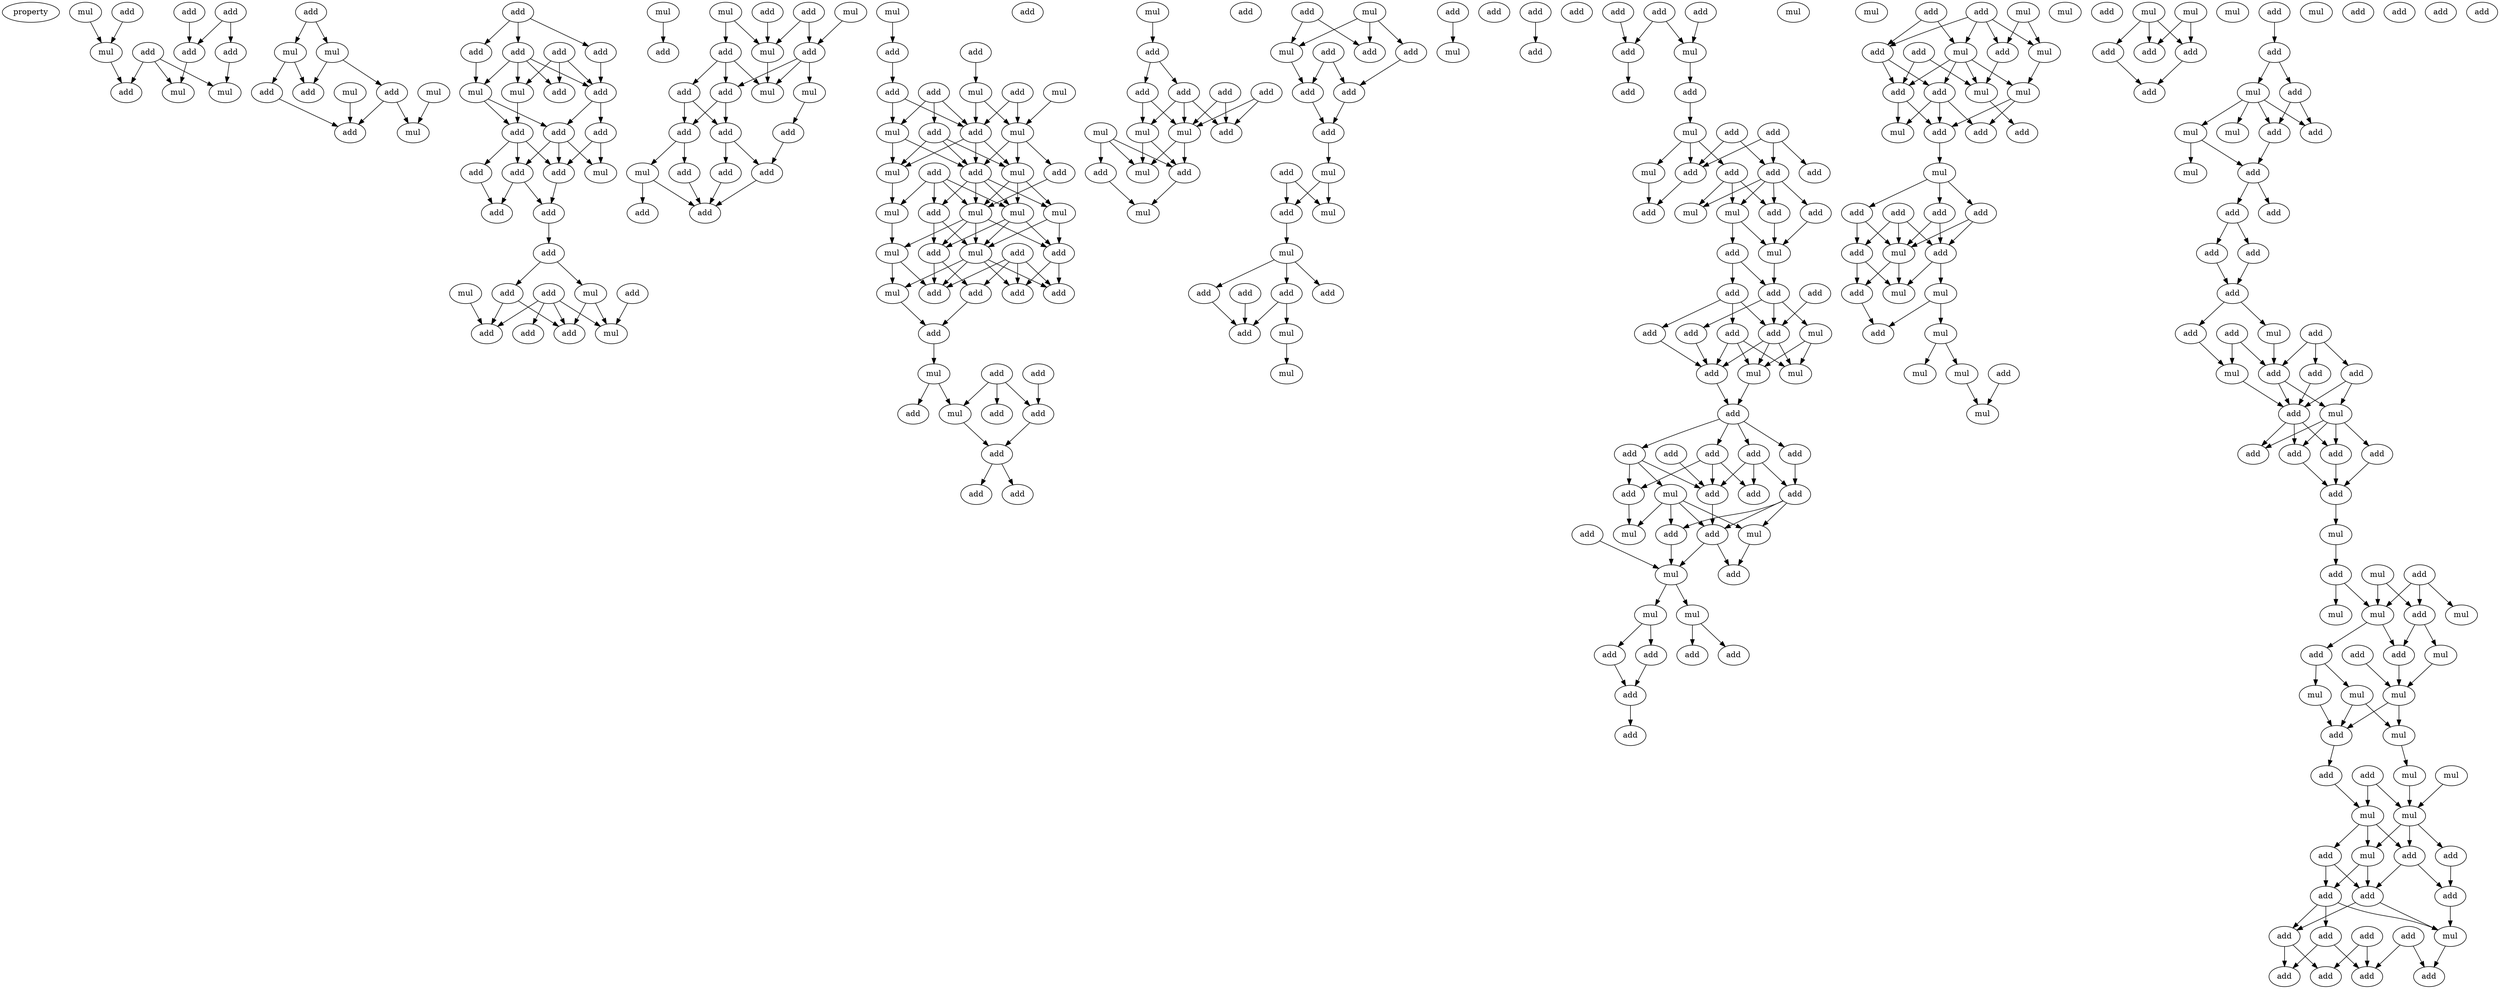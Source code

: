 digraph {
    node [fontcolor=black]
    property [mul=2,lf=1.9]
    0 [ label = mul ];
    1 [ label = add ];
    2 [ label = add ];
    3 [ label = add ];
    4 [ label = add ];
    5 [ label = add ];
    6 [ label = mul ];
    7 [ label = add ];
    8 [ label = add ];
    9 [ label = mul ];
    10 [ label = mul ];
    11 [ label = add ];
    12 [ label = mul ];
    13 [ label = mul ];
    14 [ label = mul ];
    15 [ label = add ];
    16 [ label = mul ];
    17 [ label = add ];
    18 [ label = add ];
    19 [ label = mul ];
    20 [ label = add ];
    21 [ label = add ];
    22 [ label = add ];
    23 [ label = add ];
    24 [ label = add ];
    25 [ label = add ];
    26 [ label = add ];
    27 [ label = add ];
    28 [ label = mul ];
    29 [ label = mul ];
    30 [ label = add ];
    31 [ label = add ];
    32 [ label = add ];
    33 [ label = add ];
    34 [ label = mul ];
    35 [ label = add ];
    36 [ label = add ];
    37 [ label = add ];
    38 [ label = add ];
    39 [ label = add ];
    40 [ label = add ];
    41 [ label = add ];
    42 [ label = add ];
    43 [ label = mul ];
    44 [ label = mul ];
    45 [ label = add ];
    46 [ label = add ];
    47 [ label = add ];
    48 [ label = mul ];
    49 [ label = mul ];
    50 [ label = add ];
    51 [ label = mul ];
    52 [ label = add ];
    53 [ label = mul ];
    54 [ label = add ];
    55 [ label = mul ];
    56 [ label = add ];
    57 [ label = add ];
    58 [ label = mul ];
    59 [ label = mul ];
    60 [ label = add ];
    61 [ label = add ];
    62 [ label = add ];
    63 [ label = add ];
    64 [ label = add ];
    65 [ label = add ];
    66 [ label = add ];
    67 [ label = add ];
    68 [ label = mul ];
    69 [ label = add ];
    70 [ label = add ];
    71 [ label = mul ];
    72 [ label = add ];
    73 [ label = add ];
    74 [ label = mul ];
    75 [ label = add ];
    76 [ label = mul ];
    77 [ label = add ];
    78 [ label = add ];
    79 [ label = add ];
    80 [ label = add ];
    81 [ label = mul ];
    82 [ label = mul ];
    83 [ label = mul ];
    84 [ label = add ];
    85 [ label = mul ];
    86 [ label = add ];
    87 [ label = add ];
    88 [ label = mul ];
    89 [ label = mul ];
    90 [ label = mul ];
    91 [ label = add ];
    92 [ label = mul ];
    93 [ label = add ];
    94 [ label = mul ];
    95 [ label = add ];
    96 [ label = add ];
    97 [ label = mul ];
    98 [ label = add ];
    99 [ label = mul ];
    100 [ label = add ];
    101 [ label = add ];
    102 [ label = add ];
    103 [ label = add ];
    104 [ label = mul ];
    105 [ label = add ];
    106 [ label = add ];
    107 [ label = add ];
    108 [ label = add ];
    109 [ label = mul ];
    110 [ label = add ];
    111 [ label = add ];
    112 [ label = add ];
    113 [ label = mul ];
    114 [ label = add ];
    115 [ label = add ];
    116 [ label = add ];
    117 [ label = add ];
    118 [ label = add ];
    119 [ label = add ];
    120 [ label = add ];
    121 [ label = add ];
    122 [ label = mul ];
    123 [ label = mul ];
    124 [ label = mul ];
    125 [ label = add ];
    126 [ label = add ];
    127 [ label = add ];
    128 [ label = mul ];
    129 [ label = mul ];
    130 [ label = add ];
    131 [ label = mul ];
    132 [ label = mul ];
    133 [ label = add ];
    134 [ label = add ];
    135 [ label = add ];
    136 [ label = add ];
    137 [ label = add ];
    138 [ label = add ];
    139 [ label = add ];
    140 [ label = add ];
    141 [ label = mul ];
    142 [ label = add ];
    143 [ label = add ];
    144 [ label = mul ];
    145 [ label = mul ];
    146 [ label = mul ];
    147 [ label = add ];
    148 [ label = add ];
    149 [ label = add ];
    150 [ label = add ];
    151 [ label = add ];
    152 [ label = add ];
    153 [ label = mul ];
    154 [ label = add ];
    155 [ label = mul ];
    156 [ label = add ];
    157 [ label = add ];
    158 [ label = add ];
    159 [ label = add ];
    160 [ label = add ];
    161 [ label = mul ];
    162 [ label = add ];
    163 [ label = add ];
    164 [ label = mul ];
    165 [ label = add ];
    166 [ label = add ];
    167 [ label = add ];
    168 [ label = mul ];
    169 [ label = add ];
    170 [ label = add ];
    171 [ label = add ];
    172 [ label = mul ];
    173 [ label = add ];
    174 [ label = mul ];
    175 [ label = add ];
    176 [ label = add ];
    177 [ label = mul ];
    178 [ label = add ];
    179 [ label = add ];
    180 [ label = add ];
    181 [ label = add ];
    182 [ label = add ];
    183 [ label = add ];
    184 [ label = mul ];
    185 [ label = add ];
    186 [ label = add ];
    187 [ label = add ];
    188 [ label = mul ];
    189 [ label = mul ];
    190 [ label = add ];
    191 [ label = add ];
    192 [ label = add ];
    193 [ label = add ];
    194 [ label = add ];
    195 [ label = add ];
    196 [ label = add ];
    197 [ label = add ];
    198 [ label = add ];
    199 [ label = add ];
    200 [ label = mul ];
    201 [ label = add ];
    202 [ label = mul ];
    203 [ label = mul ];
    204 [ label = add ];
    205 [ label = add ];
    206 [ label = mul ];
    207 [ label = add ];
    208 [ label = mul ];
    209 [ label = mul ];
    210 [ label = mul ];
    211 [ label = add ];
    212 [ label = add ];
    213 [ label = add ];
    214 [ label = add ];
    215 [ label = mul ];
    216 [ label = add ];
    217 [ label = add ];
    218 [ label = add ];
    219 [ label = add ];
    220 [ label = mul ];
    221 [ label = add ];
    222 [ label = mul ];
    223 [ label = add ];
    224 [ label = mul ];
    225 [ label = add ];
    226 [ label = mul ];
    227 [ label = add ];
    228 [ label = add ];
    229 [ label = mul ];
    230 [ label = add ];
    231 [ label = mul ];
    232 [ label = add ];
    233 [ label = add ];
    234 [ label = mul ];
    235 [ label = mul ];
    236 [ label = add ];
    237 [ label = add ];
    238 [ label = add ];
    239 [ label = add ];
    240 [ label = add ];
    241 [ label = add ];
    242 [ label = mul ];
    243 [ label = mul ];
    244 [ label = mul ];
    245 [ label = add ];
    246 [ label = mul ];
    247 [ label = add ];
    248 [ label = mul ];
    249 [ label = mul ];
    250 [ label = add ];
    251 [ label = add ];
    252 [ label = mul ];
    253 [ label = mul ];
    254 [ label = mul ];
    255 [ label = add ];
    256 [ label = add ];
    257 [ label = add ];
    258 [ label = mul ];
    259 [ label = add ];
    260 [ label = add ];
    261 [ label = mul ];
    262 [ label = add ];
    263 [ label = mul ];
    264 [ label = add ];
    265 [ label = mul ];
    266 [ label = add ];
    267 [ label = mul ];
    268 [ label = add ];
    269 [ label = add ];
    270 [ label = mul ];
    271 [ label = add ];
    272 [ label = add ];
    273 [ label = add ];
    274 [ label = add ];
    275 [ label = add ];
    276 [ label = add ];
    277 [ label = add ];
    278 [ label = add ];
    279 [ label = add ];
    280 [ label = add ];
    281 [ label = mul ];
    282 [ label = add ];
    283 [ label = add ];
    284 [ label = mul ];
    285 [ label = add ];
    286 [ label = add ];
    287 [ label = add ];
    288 [ label = mul ];
    289 [ label = add ];
    290 [ label = add ];
    291 [ label = add ];
    292 [ label = add ];
    293 [ label = add ];
    294 [ label = add ];
    295 [ label = mul ];
    296 [ label = add ];
    297 [ label = mul ];
    298 [ label = add ];
    299 [ label = mul ];
    300 [ label = mul ];
    301 [ label = add ];
    302 [ label = mul ];
    303 [ label = mul ];
    304 [ label = add ];
    305 [ label = add ];
    306 [ label = add ];
    307 [ label = mul ];
    308 [ label = mul ];
    309 [ label = mul ];
    310 [ label = mul ];
    311 [ label = add ];
    312 [ label = mul ];
    313 [ label = mul ];
    314 [ label = add ];
    315 [ label = add ];
    316 [ label = mul ];
    317 [ label = mul ];
    318 [ label = add ];
    319 [ label = mul ];
    320 [ label = add ];
    321 [ label = add ];
    322 [ label = add ];
    323 [ label = add ];
    324 [ label = add ];
    325 [ label = add ];
    326 [ label = add ];
    327 [ label = mul ];
    328 [ label = add ];
    329 [ label = add ];
    330 [ label = add ];
    331 [ label = add ];
    332 [ label = add ];
    333 [ label = add ];
    0 -> 6 [ name = 0 ];
    1 -> 6 [ name = 1 ];
    2 -> 4 [ name = 2 ];
    2 -> 5 [ name = 3 ];
    3 -> 4 [ name = 4 ];
    4 -> 9 [ name = 5 ];
    5 -> 10 [ name = 6 ];
    6 -> 8 [ name = 7 ];
    7 -> 8 [ name = 8 ];
    7 -> 9 [ name = 9 ];
    7 -> 10 [ name = 10 ];
    11 -> 12 [ name = 11 ];
    11 -> 13 [ name = 12 ];
    12 -> 17 [ name = 13 ];
    12 -> 18 [ name = 14 ];
    13 -> 15 [ name = 15 ];
    13 -> 17 [ name = 16 ];
    14 -> 19 [ name = 17 ];
    15 -> 19 [ name = 18 ];
    15 -> 20 [ name = 19 ];
    16 -> 20 [ name = 20 ];
    18 -> 20 [ name = 21 ];
    21 -> 22 [ name = 22 ];
    21 -> 23 [ name = 23 ];
    21 -> 24 [ name = 24 ];
    22 -> 29 [ name = 25 ];
    23 -> 27 [ name = 26 ];
    24 -> 26 [ name = 27 ];
    24 -> 27 [ name = 28 ];
    24 -> 28 [ name = 29 ];
    24 -> 29 [ name = 30 ];
    25 -> 26 [ name = 31 ];
    25 -> 27 [ name = 32 ];
    25 -> 28 [ name = 33 ];
    27 -> 31 [ name = 34 ];
    27 -> 32 [ name = 35 ];
    28 -> 30 [ name = 36 ];
    29 -> 30 [ name = 37 ];
    29 -> 32 [ name = 38 ];
    30 -> 33 [ name = 39 ];
    30 -> 35 [ name = 40 ];
    30 -> 36 [ name = 41 ];
    31 -> 34 [ name = 42 ];
    31 -> 35 [ name = 43 ];
    32 -> 34 [ name = 44 ];
    32 -> 35 [ name = 45 ];
    32 -> 36 [ name = 46 ];
    33 -> 37 [ name = 47 ];
    35 -> 38 [ name = 48 ];
    36 -> 37 [ name = 49 ];
    36 -> 38 [ name = 50 ];
    38 -> 39 [ name = 51 ];
    39 -> 41 [ name = 52 ];
    39 -> 44 [ name = 53 ];
    40 -> 48 [ name = 54 ];
    41 -> 46 [ name = 55 ];
    41 -> 47 [ name = 56 ];
    42 -> 45 [ name = 57 ];
    42 -> 46 [ name = 58 ];
    42 -> 47 [ name = 59 ];
    42 -> 48 [ name = 60 ];
    43 -> 46 [ name = 61 ];
    44 -> 47 [ name = 62 ];
    44 -> 48 [ name = 63 ];
    49 -> 50 [ name = 64 ];
    51 -> 55 [ name = 65 ];
    51 -> 56 [ name = 66 ];
    52 -> 55 [ name = 67 ];
    53 -> 57 [ name = 68 ];
    54 -> 55 [ name = 69 ];
    54 -> 57 [ name = 70 ];
    55 -> 58 [ name = 71 ];
    56 -> 58 [ name = 72 ];
    56 -> 60 [ name = 73 ];
    56 -> 61 [ name = 74 ];
    57 -> 58 [ name = 75 ];
    57 -> 59 [ name = 76 ];
    57 -> 60 [ name = 77 ];
    59 -> 64 [ name = 78 ];
    60 -> 62 [ name = 79 ];
    60 -> 63 [ name = 80 ];
    61 -> 62 [ name = 81 ];
    61 -> 63 [ name = 82 ];
    62 -> 65 [ name = 83 ];
    62 -> 67 [ name = 84 ];
    63 -> 66 [ name = 85 ];
    63 -> 68 [ name = 86 ];
    64 -> 65 [ name = 87 ];
    65 -> 70 [ name = 88 ];
    66 -> 70 [ name = 89 ];
    67 -> 70 [ name = 90 ];
    68 -> 69 [ name = 91 ];
    68 -> 70 [ name = 92 ];
    71 -> 72 [ name = 93 ];
    72 -> 77 [ name = 94 ];
    73 -> 74 [ name = 95 ];
    74 -> 80 [ name = 96 ];
    74 -> 81 [ name = 97 ];
    75 -> 79 [ name = 98 ];
    75 -> 80 [ name = 99 ];
    75 -> 82 [ name = 100 ];
    76 -> 81 [ name = 101 ];
    77 -> 80 [ name = 102 ];
    77 -> 82 [ name = 103 ];
    78 -> 80 [ name = 104 ];
    78 -> 81 [ name = 105 ];
    79 -> 83 [ name = 106 ];
    79 -> 85 [ name = 107 ];
    79 -> 87 [ name = 108 ];
    80 -> 83 [ name = 109 ];
    80 -> 85 [ name = 110 ];
    80 -> 87 [ name = 111 ];
    81 -> 83 [ name = 112 ];
    81 -> 86 [ name = 113 ];
    81 -> 87 [ name = 114 ];
    82 -> 85 [ name = 115 ];
    82 -> 87 [ name = 116 ];
    83 -> 89 [ name = 117 ];
    83 -> 90 [ name = 118 ];
    83 -> 92 [ name = 119 ];
    84 -> 88 [ name = 120 ];
    84 -> 89 [ name = 121 ];
    84 -> 90 [ name = 122 ];
    84 -> 91 [ name = 123 ];
    85 -> 88 [ name = 124 ];
    86 -> 90 [ name = 125 ];
    87 -> 89 [ name = 126 ];
    87 -> 90 [ name = 127 ];
    87 -> 91 [ name = 128 ];
    87 -> 92 [ name = 129 ];
    88 -> 97 [ name = 130 ];
    89 -> 93 [ name = 131 ];
    89 -> 94 [ name = 132 ];
    89 -> 95 [ name = 133 ];
    90 -> 93 [ name = 134 ];
    90 -> 94 [ name = 135 ];
    90 -> 95 [ name = 136 ];
    90 -> 97 [ name = 137 ];
    91 -> 93 [ name = 138 ];
    91 -> 94 [ name = 139 ];
    92 -> 94 [ name = 140 ];
    92 -> 95 [ name = 141 ];
    93 -> 100 [ name = 142 ];
    93 -> 102 [ name = 143 ];
    94 -> 98 [ name = 144 ];
    94 -> 99 [ name = 145 ];
    94 -> 100 [ name = 146 ];
    94 -> 101 [ name = 147 ];
    95 -> 98 [ name = 148 ];
    95 -> 101 [ name = 149 ];
    96 -> 98 [ name = 150 ];
    96 -> 100 [ name = 151 ];
    96 -> 101 [ name = 152 ];
    96 -> 102 [ name = 153 ];
    97 -> 99 [ name = 154 ];
    97 -> 100 [ name = 155 ];
    99 -> 103 [ name = 156 ];
    102 -> 103 [ name = 157 ];
    103 -> 104 [ name = 158 ];
    104 -> 107 [ name = 159 ];
    104 -> 109 [ name = 160 ];
    105 -> 108 [ name = 161 ];
    105 -> 109 [ name = 162 ];
    105 -> 111 [ name = 163 ];
    106 -> 108 [ name = 164 ];
    108 -> 112 [ name = 165 ];
    109 -> 112 [ name = 166 ];
    112 -> 114 [ name = 167 ];
    112 -> 115 [ name = 168 ];
    113 -> 117 [ name = 169 ];
    117 -> 119 [ name = 170 ];
    117 -> 121 [ name = 171 ];
    118 -> 122 [ name = 172 ];
    118 -> 125 [ name = 173 ];
    119 -> 122 [ name = 174 ];
    119 -> 123 [ name = 175 ];
    119 -> 125 [ name = 176 ];
    120 -> 122 [ name = 177 ];
    120 -> 125 [ name = 178 ];
    121 -> 122 [ name = 179 ];
    121 -> 123 [ name = 180 ];
    122 -> 126 [ name = 181 ];
    122 -> 128 [ name = 182 ];
    123 -> 126 [ name = 183 ];
    123 -> 128 [ name = 184 ];
    124 -> 126 [ name = 185 ];
    124 -> 127 [ name = 186 ];
    124 -> 128 [ name = 187 ];
    126 -> 129 [ name = 188 ];
    127 -> 129 [ name = 189 ];
    130 -> 132 [ name = 190 ];
    130 -> 134 [ name = 191 ];
    131 -> 132 [ name = 192 ];
    131 -> 134 [ name = 193 ];
    131 -> 135 [ name = 194 ];
    132 -> 136 [ name = 195 ];
    133 -> 136 [ name = 196 ];
    133 -> 137 [ name = 197 ];
    135 -> 137 [ name = 198 ];
    136 -> 138 [ name = 199 ];
    137 -> 138 [ name = 200 ];
    138 -> 141 [ name = 201 ];
    139 -> 142 [ name = 202 ];
    139 -> 145 [ name = 203 ];
    140 -> 144 [ name = 204 ];
    141 -> 142 [ name = 205 ];
    141 -> 145 [ name = 206 ];
    142 -> 146 [ name = 207 ];
    146 -> 147 [ name = 208 ];
    146 -> 148 [ name = 209 ];
    146 -> 150 [ name = 210 ];
    147 -> 152 [ name = 211 ];
    149 -> 154 [ name = 212 ];
    150 -> 152 [ name = 213 ];
    150 -> 153 [ name = 214 ];
    151 -> 152 [ name = 215 ];
    153 -> 155 [ name = 216 ];
    157 -> 160 [ name = 217 ];
    158 -> 160 [ name = 218 ];
    158 -> 161 [ name = 219 ];
    159 -> 161 [ name = 220 ];
    160 -> 162 [ name = 221 ];
    161 -> 163 [ name = 222 ];
    163 -> 164 [ name = 223 ];
    164 -> 167 [ name = 224 ];
    164 -> 168 [ name = 225 ];
    164 -> 169 [ name = 226 ];
    165 -> 167 [ name = 227 ];
    165 -> 171 [ name = 228 ];
    166 -> 167 [ name = 229 ];
    166 -> 170 [ name = 230 ];
    166 -> 171 [ name = 231 ];
    167 -> 175 [ name = 232 ];
    168 -> 175 [ name = 233 ];
    169 -> 172 [ name = 234 ];
    169 -> 174 [ name = 235 ];
    169 -> 176 [ name = 236 ];
    171 -> 172 [ name = 237 ];
    171 -> 173 [ name = 238 ];
    171 -> 174 [ name = 239 ];
    171 -> 176 [ name = 240 ];
    173 -> 177 [ name = 241 ];
    174 -> 177 [ name = 242 ];
    174 -> 178 [ name = 243 ];
    176 -> 177 [ name = 244 ];
    177 -> 181 [ name = 245 ];
    178 -> 179 [ name = 246 ];
    178 -> 181 [ name = 247 ];
    179 -> 182 [ name = 248 ];
    179 -> 183 [ name = 249 ];
    179 -> 186 [ name = 250 ];
    180 -> 183 [ name = 251 ];
    181 -> 183 [ name = 252 ];
    181 -> 184 [ name = 253 ];
    181 -> 185 [ name = 254 ];
    182 -> 187 [ name = 255 ];
    183 -> 187 [ name = 256 ];
    183 -> 188 [ name = 257 ];
    183 -> 189 [ name = 258 ];
    184 -> 188 [ name = 259 ];
    184 -> 189 [ name = 260 ];
    185 -> 187 [ name = 261 ];
    186 -> 187 [ name = 262 ];
    186 -> 188 [ name = 263 ];
    186 -> 189 [ name = 264 ];
    187 -> 190 [ name = 265 ];
    188 -> 190 [ name = 266 ];
    190 -> 192 [ name = 267 ];
    190 -> 193 [ name = 268 ];
    190 -> 194 [ name = 269 ];
    190 -> 195 [ name = 270 ];
    191 -> 199 [ name = 271 ];
    192 -> 197 [ name = 272 ];
    192 -> 198 [ name = 273 ];
    192 -> 199 [ name = 274 ];
    193 -> 197 [ name = 275 ];
    193 -> 199 [ name = 276 ];
    193 -> 200 [ name = 277 ];
    194 -> 196 [ name = 278 ];
    195 -> 196 [ name = 279 ];
    195 -> 198 [ name = 280 ];
    195 -> 199 [ name = 281 ];
    196 -> 201 [ name = 282 ];
    196 -> 203 [ name = 283 ];
    196 -> 205 [ name = 284 ];
    197 -> 202 [ name = 285 ];
    199 -> 205 [ name = 286 ];
    200 -> 201 [ name = 287 ];
    200 -> 202 [ name = 288 ];
    200 -> 203 [ name = 289 ];
    200 -> 205 [ name = 290 ];
    201 -> 206 [ name = 291 ];
    203 -> 207 [ name = 292 ];
    204 -> 206 [ name = 293 ];
    205 -> 206 [ name = 294 ];
    205 -> 207 [ name = 295 ];
    206 -> 208 [ name = 296 ];
    206 -> 209 [ name = 297 ];
    208 -> 213 [ name = 298 ];
    208 -> 214 [ name = 299 ];
    209 -> 211 [ name = 300 ];
    209 -> 212 [ name = 301 ];
    213 -> 216 [ name = 302 ];
    214 -> 216 [ name = 303 ];
    216 -> 217 [ name = 304 ];
    218 -> 221 [ name = 305 ];
    218 -> 222 [ name = 306 ];
    218 -> 223 [ name = 307 ];
    218 -> 224 [ name = 308 ];
    219 -> 222 [ name = 309 ];
    219 -> 223 [ name = 310 ];
    220 -> 221 [ name = 311 ];
    220 -> 224 [ name = 312 ];
    221 -> 226 [ name = 313 ];
    222 -> 226 [ name = 314 ];
    222 -> 227 [ name = 315 ];
    222 -> 228 [ name = 316 ];
    222 -> 229 [ name = 317 ];
    223 -> 227 [ name = 318 ];
    223 -> 228 [ name = 319 ];
    224 -> 229 [ name = 320 ];
    225 -> 226 [ name = 321 ];
    225 -> 227 [ name = 322 ];
    226 -> 232 [ name = 323 ];
    227 -> 230 [ name = 324 ];
    227 -> 231 [ name = 325 ];
    228 -> 230 [ name = 326 ];
    228 -> 231 [ name = 327 ];
    228 -> 233 [ name = 328 ];
    229 -> 230 [ name = 329 ];
    229 -> 233 [ name = 330 ];
    230 -> 235 [ name = 331 ];
    235 -> 236 [ name = 332 ];
    235 -> 237 [ name = 333 ];
    235 -> 238 [ name = 334 ];
    236 -> 241 [ name = 335 ];
    236 -> 242 [ name = 336 ];
    237 -> 240 [ name = 337 ];
    237 -> 242 [ name = 338 ];
    238 -> 240 [ name = 339 ];
    238 -> 242 [ name = 340 ];
    239 -> 240 [ name = 341 ];
    239 -> 241 [ name = 342 ];
    239 -> 242 [ name = 343 ];
    240 -> 243 [ name = 344 ];
    240 -> 244 [ name = 345 ];
    241 -> 243 [ name = 346 ];
    241 -> 245 [ name = 347 ];
    242 -> 243 [ name = 348 ];
    242 -> 245 [ name = 349 ];
    244 -> 246 [ name = 350 ];
    244 -> 247 [ name = 351 ];
    245 -> 247 [ name = 352 ];
    246 -> 248 [ name = 353 ];
    246 -> 249 [ name = 354 ];
    249 -> 252 [ name = 355 ];
    251 -> 252 [ name = 356 ];
    253 -> 255 [ name = 357 ];
    253 -> 256 [ name = 358 ];
    253 -> 257 [ name = 359 ];
    254 -> 255 [ name = 360 ];
    254 -> 256 [ name = 361 ];
    255 -> 259 [ name = 362 ];
    257 -> 259 [ name = 363 ];
    260 -> 262 [ name = 364 ];
    262 -> 263 [ name = 365 ];
    262 -> 264 [ name = 366 ];
    263 -> 265 [ name = 367 ];
    263 -> 266 [ name = 368 ];
    263 -> 267 [ name = 369 ];
    263 -> 268 [ name = 370 ];
    264 -> 266 [ name = 371 ];
    264 -> 268 [ name = 372 ];
    266 -> 271 [ name = 373 ];
    267 -> 270 [ name = 374 ];
    267 -> 271 [ name = 375 ];
    271 -> 272 [ name = 376 ];
    271 -> 273 [ name = 377 ];
    272 -> 274 [ name = 378 ];
    272 -> 275 [ name = 379 ];
    274 -> 277 [ name = 380 ];
    275 -> 277 [ name = 381 ];
    277 -> 278 [ name = 382 ];
    277 -> 281 [ name = 383 ];
    278 -> 284 [ name = 384 ];
    279 -> 284 [ name = 385 ];
    279 -> 286 [ name = 386 ];
    280 -> 282 [ name = 387 ];
    280 -> 285 [ name = 388 ];
    280 -> 286 [ name = 389 ];
    281 -> 286 [ name = 390 ];
    282 -> 287 [ name = 391 ];
    282 -> 288 [ name = 392 ];
    284 -> 287 [ name = 393 ];
    285 -> 287 [ name = 394 ];
    286 -> 287 [ name = 395 ];
    286 -> 288 [ name = 396 ];
    287 -> 289 [ name = 397 ];
    287 -> 290 [ name = 398 ];
    287 -> 292 [ name = 399 ];
    288 -> 289 [ name = 400 ];
    288 -> 290 [ name = 401 ];
    288 -> 291 [ name = 402 ];
    288 -> 292 [ name = 403 ];
    289 -> 294 [ name = 404 ];
    291 -> 294 [ name = 405 ];
    292 -> 294 [ name = 406 ];
    294 -> 295 [ name = 407 ];
    295 -> 296 [ name = 408 ];
    296 -> 300 [ name = 409 ];
    296 -> 302 [ name = 410 ];
    297 -> 301 [ name = 411 ];
    297 -> 302 [ name = 412 ];
    298 -> 299 [ name = 413 ];
    298 -> 301 [ name = 414 ];
    298 -> 302 [ name = 415 ];
    301 -> 303 [ name = 416 ];
    301 -> 306 [ name = 417 ];
    302 -> 305 [ name = 418 ];
    302 -> 306 [ name = 419 ];
    303 -> 307 [ name = 420 ];
    304 -> 307 [ name = 421 ];
    305 -> 308 [ name = 422 ];
    305 -> 309 [ name = 423 ];
    306 -> 307 [ name = 424 ];
    307 -> 310 [ name = 425 ];
    307 -> 311 [ name = 426 ];
    308 -> 310 [ name = 427 ];
    308 -> 311 [ name = 428 ];
    309 -> 311 [ name = 429 ];
    310 -> 312 [ name = 430 ];
    311 -> 315 [ name = 431 ];
    312 -> 317 [ name = 432 ];
    313 -> 317 [ name = 433 ];
    314 -> 316 [ name = 434 ];
    314 -> 317 [ name = 435 ];
    315 -> 316 [ name = 436 ];
    316 -> 319 [ name = 437 ];
    316 -> 320 [ name = 438 ];
    316 -> 321 [ name = 439 ];
    317 -> 318 [ name = 440 ];
    317 -> 319 [ name = 441 ];
    317 -> 320 [ name = 442 ];
    318 -> 323 [ name = 443 ];
    319 -> 322 [ name = 444 ];
    319 -> 324 [ name = 445 ];
    320 -> 323 [ name = 446 ];
    320 -> 324 [ name = 447 ];
    321 -> 322 [ name = 448 ];
    321 -> 324 [ name = 449 ];
    322 -> 326 [ name = 450 ];
    322 -> 327 [ name = 451 ];
    322 -> 328 [ name = 452 ];
    323 -> 327 [ name = 453 ];
    324 -> 327 [ name = 454 ];
    324 -> 328 [ name = 455 ];
    325 -> 330 [ name = 456 ];
    325 -> 333 [ name = 457 ];
    326 -> 332 [ name = 458 ];
    326 -> 333 [ name = 459 ];
    327 -> 330 [ name = 460 ];
    328 -> 331 [ name = 461 ];
    328 -> 332 [ name = 462 ];
    329 -> 331 [ name = 463 ];
    329 -> 333 [ name = 464 ];
}
